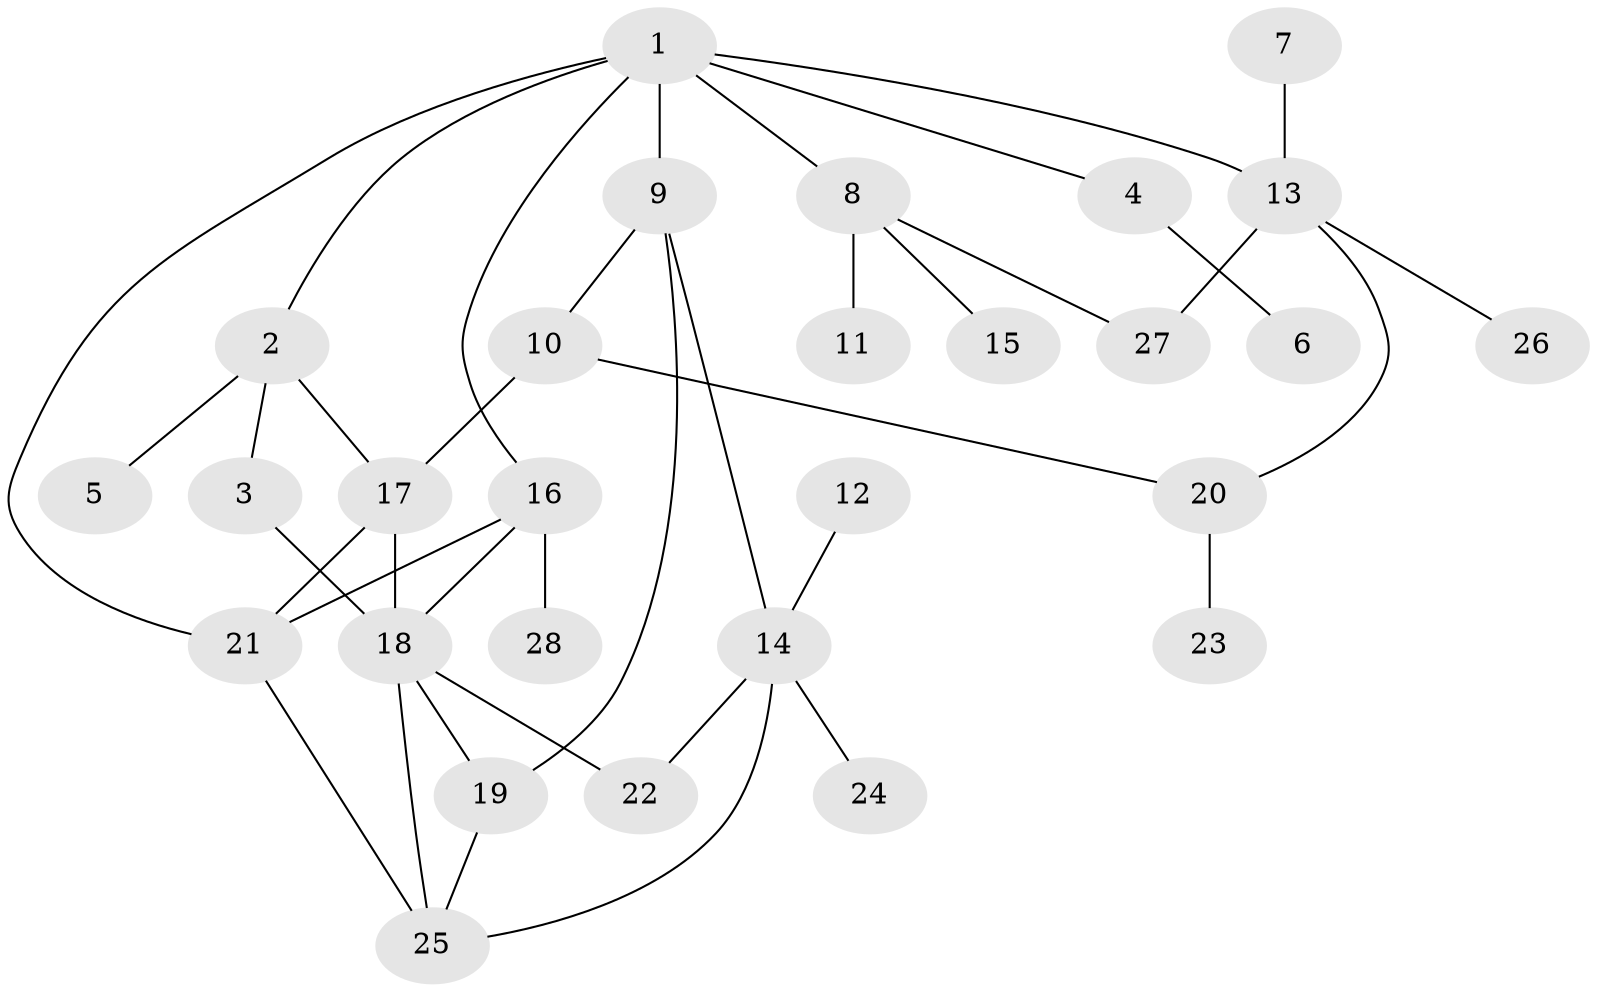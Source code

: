 // original degree distribution, {5: 0.07272727272727272, 4: 0.09090909090909091, 7: 0.01818181818181818, 2: 0.32727272727272727, 3: 0.2, 1: 0.2909090909090909}
// Generated by graph-tools (version 1.1) at 2025/49/03/09/25 03:49:18]
// undirected, 28 vertices, 39 edges
graph export_dot {
graph [start="1"]
  node [color=gray90,style=filled];
  1;
  2;
  3;
  4;
  5;
  6;
  7;
  8;
  9;
  10;
  11;
  12;
  13;
  14;
  15;
  16;
  17;
  18;
  19;
  20;
  21;
  22;
  23;
  24;
  25;
  26;
  27;
  28;
  1 -- 2 [weight=1.0];
  1 -- 4 [weight=1.0];
  1 -- 8 [weight=1.0];
  1 -- 9 [weight=1.0];
  1 -- 13 [weight=1.0];
  1 -- 16 [weight=1.0];
  1 -- 21 [weight=1.0];
  2 -- 3 [weight=1.0];
  2 -- 5 [weight=1.0];
  2 -- 17 [weight=1.0];
  3 -- 18 [weight=1.0];
  4 -- 6 [weight=1.0];
  7 -- 13 [weight=1.0];
  8 -- 11 [weight=1.0];
  8 -- 15 [weight=1.0];
  8 -- 27 [weight=1.0];
  9 -- 10 [weight=1.0];
  9 -- 14 [weight=1.0];
  9 -- 19 [weight=1.0];
  10 -- 17 [weight=1.0];
  10 -- 20 [weight=1.0];
  12 -- 14 [weight=1.0];
  13 -- 20 [weight=1.0];
  13 -- 26 [weight=1.0];
  13 -- 27 [weight=1.0];
  14 -- 22 [weight=1.0];
  14 -- 24 [weight=1.0];
  14 -- 25 [weight=1.0];
  16 -- 18 [weight=1.0];
  16 -- 21 [weight=1.0];
  16 -- 28 [weight=1.0];
  17 -- 18 [weight=1.0];
  17 -- 21 [weight=1.0];
  18 -- 19 [weight=1.0];
  18 -- 22 [weight=1.0];
  18 -- 25 [weight=1.0];
  19 -- 25 [weight=1.0];
  20 -- 23 [weight=1.0];
  21 -- 25 [weight=1.0];
}
